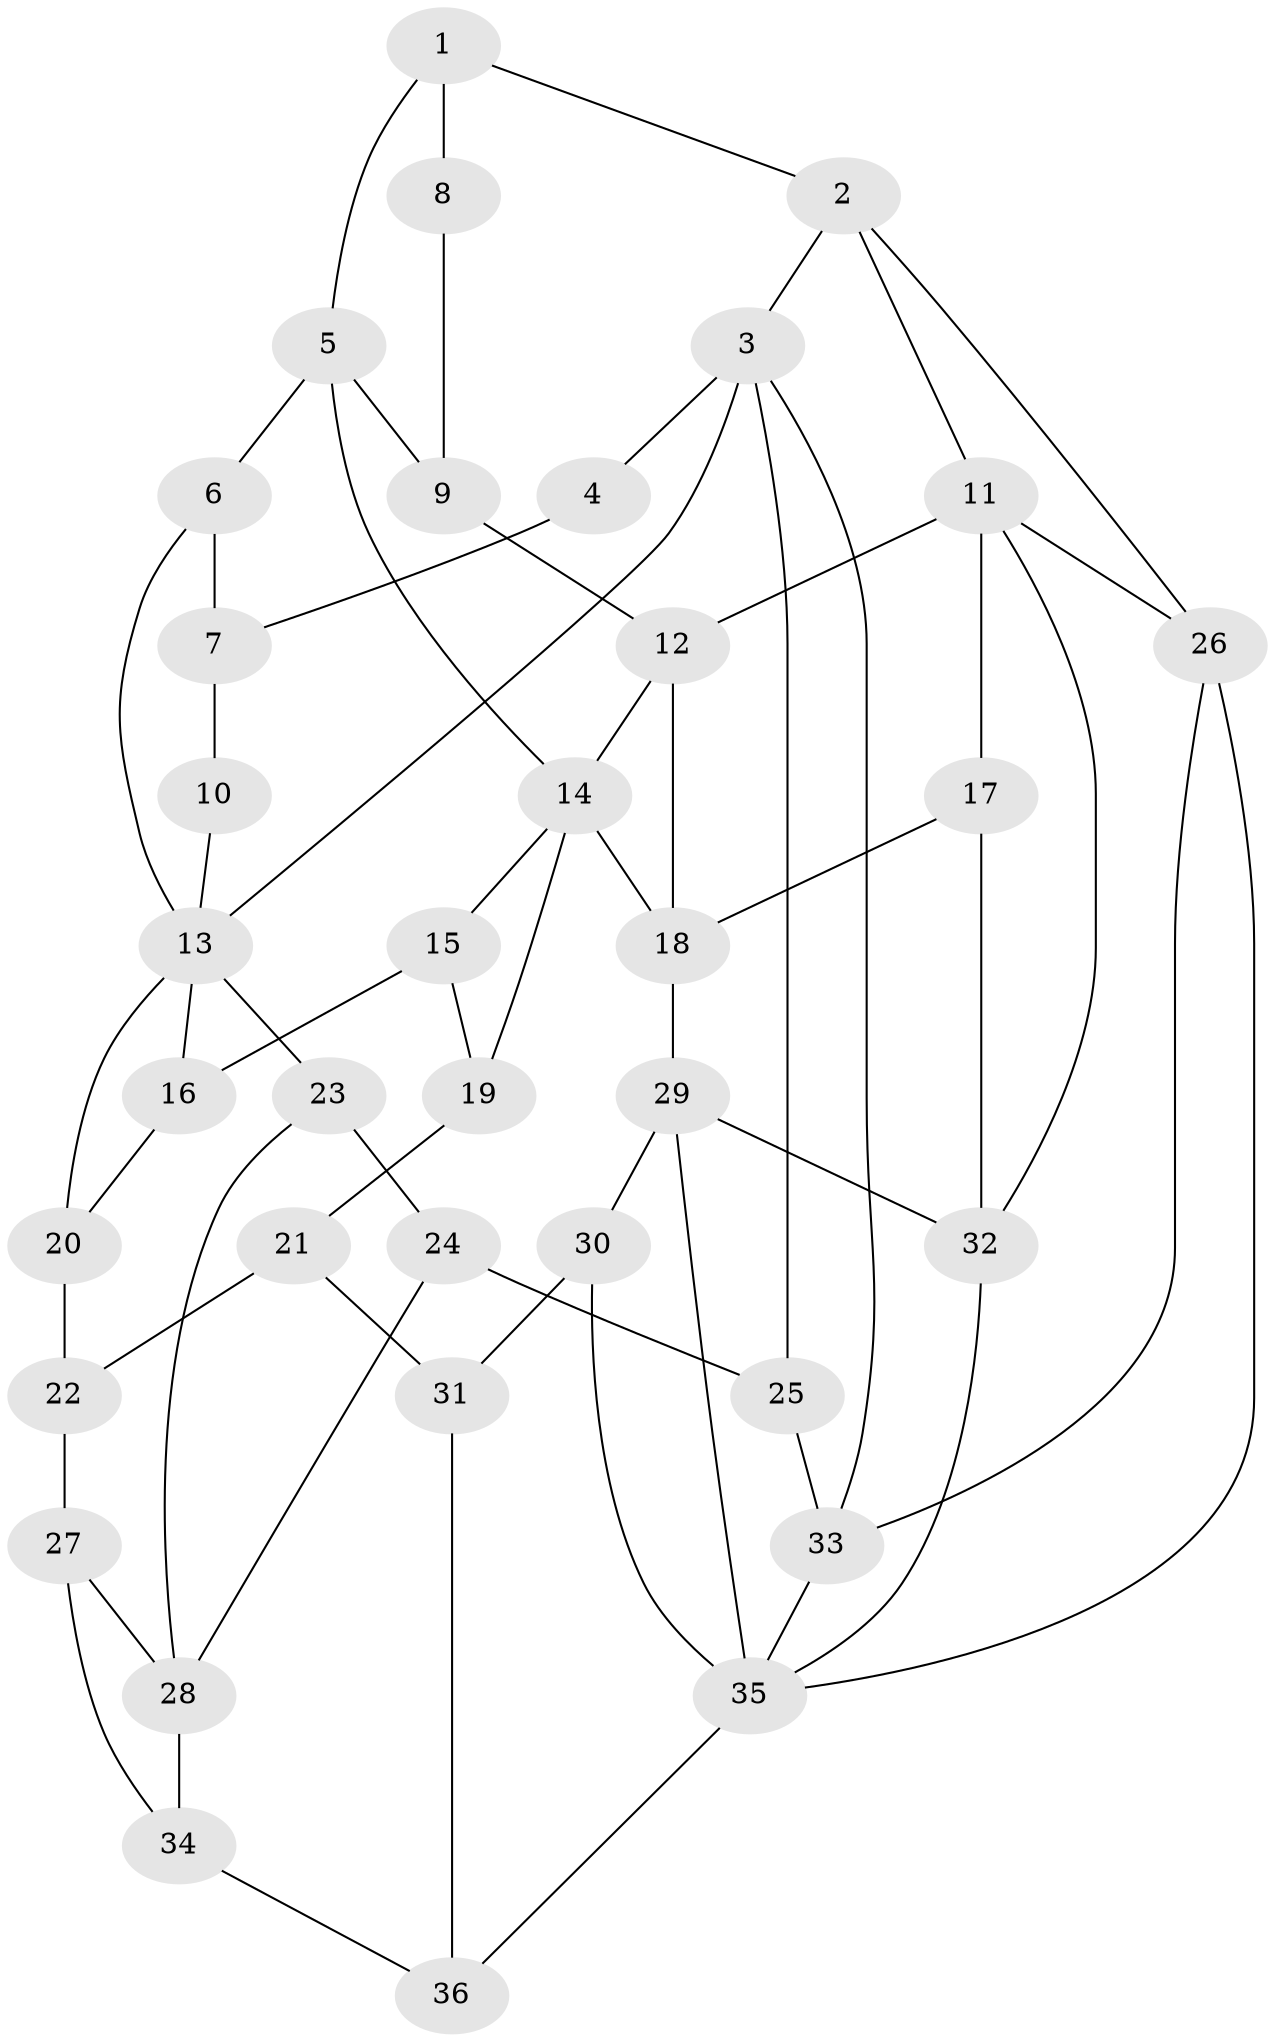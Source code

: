 // original degree distribution, {3: 0.027777777777777776, 4: 0.25, 5: 0.5, 6: 0.2222222222222222}
// Generated by graph-tools (version 1.1) at 2025/38/03/09/25 02:38:53]
// undirected, 36 vertices, 63 edges
graph export_dot {
graph [start="1"]
  node [color=gray90,style=filled];
  1;
  2;
  3;
  4;
  5;
  6;
  7;
  8;
  9;
  10;
  11;
  12;
  13;
  14;
  15;
  16;
  17;
  18;
  19;
  20;
  21;
  22;
  23;
  24;
  25;
  26;
  27;
  28;
  29;
  30;
  31;
  32;
  33;
  34;
  35;
  36;
  1 -- 2 [weight=1.0];
  1 -- 5 [weight=1.0];
  1 -- 8 [weight=2.0];
  2 -- 3 [weight=1.0];
  2 -- 11 [weight=1.0];
  2 -- 26 [weight=1.0];
  3 -- 4 [weight=2.0];
  3 -- 13 [weight=1.0];
  3 -- 25 [weight=1.0];
  3 -- 33 [weight=1.0];
  4 -- 7 [weight=2.0];
  5 -- 6 [weight=2.0];
  5 -- 9 [weight=1.0];
  5 -- 14 [weight=1.0];
  6 -- 7 [weight=2.0];
  6 -- 13 [weight=1.0];
  7 -- 10 [weight=2.0];
  8 -- 9 [weight=1.0];
  9 -- 12 [weight=1.0];
  10 -- 13 [weight=1.0];
  11 -- 12 [weight=2.0];
  11 -- 17 [weight=1.0];
  11 -- 26 [weight=1.0];
  11 -- 32 [weight=1.0];
  12 -- 14 [weight=1.0];
  12 -- 18 [weight=1.0];
  13 -- 16 [weight=1.0];
  13 -- 20 [weight=1.0];
  13 -- 23 [weight=1.0];
  14 -- 15 [weight=1.0];
  14 -- 18 [weight=1.0];
  14 -- 19 [weight=1.0];
  15 -- 16 [weight=1.0];
  15 -- 19 [weight=1.0];
  16 -- 20 [weight=1.0];
  17 -- 18 [weight=2.0];
  17 -- 32 [weight=1.0];
  18 -- 29 [weight=2.0];
  19 -- 21 [weight=1.0];
  20 -- 22 [weight=1.0];
  21 -- 22 [weight=1.0];
  21 -- 31 [weight=1.0];
  22 -- 27 [weight=1.0];
  23 -- 24 [weight=1.0];
  23 -- 28 [weight=1.0];
  24 -- 25 [weight=1.0];
  24 -- 28 [weight=1.0];
  25 -- 33 [weight=1.0];
  26 -- 33 [weight=1.0];
  26 -- 35 [weight=1.0];
  27 -- 28 [weight=1.0];
  27 -- 34 [weight=1.0];
  28 -- 34 [weight=1.0];
  29 -- 30 [weight=1.0];
  29 -- 32 [weight=1.0];
  29 -- 35 [weight=1.0];
  30 -- 31 [weight=1.0];
  30 -- 35 [weight=1.0];
  31 -- 36 [weight=1.0];
  32 -- 35 [weight=1.0];
  33 -- 35 [weight=1.0];
  34 -- 36 [weight=1.0];
  35 -- 36 [weight=1.0];
}
